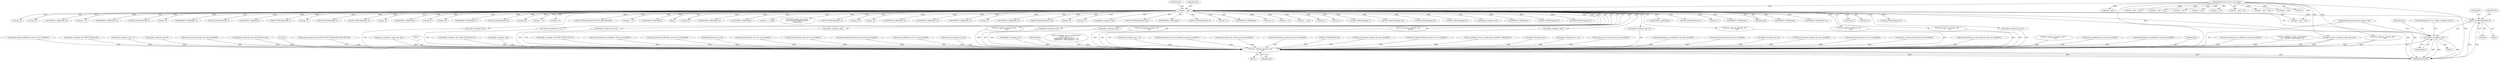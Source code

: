 digraph "0_tcpdump_d10a0f980fe8f9407ab1ffbd612641433ebe175e@array" {
"1000321" [label="(Call,ND_TCHECK2(tptr[0], 4))"];
"1000142" [label="(Call,tptr = pptr)"];
"1000128" [label="(MethodParameterIn,const u_char *pptr)"];
"1000331" [label="(Call,ipaddr_string(ndo, tptr))"];
"1002909" [label="(Call,print_unknown_data(ndo, pptr, \"\n\t    \", len))"];
"1001706" [label="(Call,decode_prefix4(ndo, tptr, len, buf, sizeof(buf)))"];
"1002668" [label="(Call,EXTRACT_32BITS(tptr))"];
"1001430" [label="(Call,decode_labeled_prefix6(ndo, tptr, len, buf, sizeof(buf)))"];
"1002913" [label="(Identifier,len)"];
"1001390" [label="(Call,decode_prefix6(ndo, tptr, len, buf, sizeof(buf)))"];
"1000126" [label="(MethodParameterIn,netdissect_options *ndo)"];
"1000977" [label="(Call,isonsap_string(ndo, tptr, tlen))"];
"1000322" [label="(Call,tptr[0])"];
"1000347" [label="(Call,ND_TCHECK2(tptr[0], 4))"];
"1002354" [label="(Call,tptr+3)"];
"1002378" [label="(Call,print_unknown_data(ndo, tptr, \"\n\t      \", 8))"];
"1000146" [label="(Identifier,tlen)"];
"1001818" [label="(Call,decode_prefix6(ndo, tptr, len, buf, sizeof(buf)))"];
"1001262" [label="(Call,decode_labeled_vpn_prefix4(ndo, tptr, buf, sizeof(buf)))"];
"1002911" [label="(Identifier,pptr)"];
"1002848" [label="(Call,EXTRACT_32BITS(tptr))"];
"1002298" [label="(Call,ipaddr_string(ndo, tptr+2))"];
"1000144" [label="(Identifier,pptr)"];
"1000406" [label="(Call,EXTRACT_16BITS(tptr))"];
"1000326" [label="(Call,ND_PRINT((ndo, \"%s\", ipaddr_string(ndo, tptr))))"];
"1002909" [label="(Call,print_unknown_data(ndo, pptr, \"\n\t    \", len))"];
"1001898" [label="(Call,decode_labeled_vpn_prefix6(ndo, tptr, buf, sizeof(buf)))"];
"1000208" [label="(Call,pptr + len)"];
"1002915" [label="(Literal,1)"];
"1002203" [label="(Call,ipaddr_string(ndo, tptr+4))"];
"1002431" [label="(Call,EXTRACT_24BITS(tptr+2))"];
"1002195" [label="(Call,tptr+2)"];
"1000861" [label="(Call,ip6addr_string(ndo, tptr))"];
"1002910" [label="(Identifier,ndo)"];
"1002200" [label="(Call,tptr+4)"];
"1001691" [label="(Call,tptr < pptr + len)"];
"1000258" [label="(Call,as_printf(ndo, astostr, sizeof(astostr),\n\t\t\t\tas_size == 2 ?\n\t\t\t\tEXTRACT_16BITS(&tptr[2 + i]) :\n\t\t\t\tEXTRACT_32BITS(&tptr[2 + i])))"];
"1002505" [label="(Call,ND_TCHECK2(tptr[0], 8))"];
"1002257" [label="(Call,tptr+2)"];
"1000955" [label="(Call,ipaddr_string(ndo, tptr))"];
"1002308" [label="(Call,tptr+6)"];
"1000128" [label="(MethodParameterIn,const u_char *pptr)"];
"1002224" [label="(Call,EXTRACT_16BITS(tptr+6))"];
"1001167" [label="(Call,tptr < pptr + len)"];
"1002387" [label="(Call,tptr +=8)"];
"1002516" [label="(Call,ipaddr_string(ndo, tptr))"];
"1001169" [label="(Call,pptr + len)"];
"1000408" [label="(Call,ipaddr_string(ndo, tptr + 2))"];
"1001693" [label="(Call,pptr + len)"];
"1001566" [label="(Call,decode_labeled_vpn_clnp_prefix(ndo, tptr, buf, sizeof(buf)))"];
"1001625" [label="(Call,pptr + len)"];
"1002581" [label="(Call,EXTRACT_16BITS(tptr+1))"];
"1000200" [label="(Call,bgp_attr_get_as_size(ndo, atype, pptr, len))"];
"1001930" [label="(Call,decode_labeled_vpn_l2(ndo, tptr, buf, sizeof(buf)))"];
"1001623" [label="(Call,tptr = pptr + len)"];
"1001502" [label="(Call,decode_labeled_vpn_l2(ndo, tptr, buf, sizeof(buf)))"];
"1002395" [label="(Call,ND_TCHECK2(tptr[0], 5))"];
"1002286" [label="(Call,tptr+2)"];
"1002905" [label="(Call,ND_TCHECK2(*pptr,len))"];
"1000143" [label="(Identifier,tptr)"];
"1002194" [label="(Call,EXTRACT_16BITS(tptr+2))"];
"1000598" [label="(Call,ipaddr_string(ndo, tptr))"];
"1002489" [label="(Call,ND_TCHECK2(tptr[0], 4))"];
"1000493" [label="(Call,EXTRACT_32BITS(tptr))"];
"1001858" [label="(Call,decode_labeled_prefix6(ndo, tptr, len, buf, sizeof(buf)))"];
"1002663" [label="(Call,as_printf(ndo, astostr, sizeof(astostr), EXTRACT_32BITS(tptr)))"];
"1000557" [label="(Call,ND_TCHECK2(tptr[0], 4))"];
"1002119" [label="(Call,tptr = pptr + len)"];
"1002536" [label="(Call,ipaddr_string(ndo, tptr))"];
"1000767" [label="(Call,ipaddr_string(ndo, tptr))"];
"1002325" [label="(Call,tptr+6)"];
"1002151" [label="(Call,ND_TCHECK2(tptr[0], 2))"];
"1000206" [label="(Call,tptr < pptr + len)"];
"1000587" [label="(Call,ND_TCHECK2(tptr[0], 4))"];
"1002349" [label="(Call,tptr+2)"];
"1001358" [label="(Call,decode_mdt_vpn_nlri(ndo, tptr, buf, sizeof(buf)))"];
"1000622" [label="(Call,EXTRACT_16BITS(tptr))"];
"1001786" [label="(Call,decode_labeled_vpn_prefix4(ndo, tptr, buf, sizeof(buf)))"];
"1002091" [label="(Call,tptr-3)"];
"1001962" [label="(Call,decode_clnp_prefix(ndo, tptr, buf, sizeof(buf)))"];
"1002358" [label="(Call,tptr+4)"];
"1002242" [label="(Call,EXTRACT_32BITS(tptr+2))"];
"1000445" [label="(Call,ND_TCHECK2(tptr[0], 8))"];
"1002482" [label="(Call,ipaddr_string(ndo, tptr+4))"];
"1002221" [label="(Call,tptr+2)"];
"1002585" [label="(Call,tptr += 3)"];
"1002205" [label="(Call,tptr+4)"];
"1001326" [label="(Call,decode_multicast_vpn(ndo, tptr, buf, sizeof(buf)))"];
"1001534" [label="(Call,decode_clnp_prefix(ndo, tptr, buf, sizeof(buf)))"];
"1001640" [label="(Call,ND_TCHECK2(tptr[0], BGP_MP_NLRI_MINSIZE))"];
"1001294" [label="(Call,decode_rt_routing_info(ndo, tptr, buf, sizeof(buf)))"];
"1002436" [label="(Call,tptr +=5)"];
"1000426" [label="(Call,EXTRACT_32BITS(tptr))"];
"1001092" [label="(Call,print_unknown_data(ndo, tptr, \"\n\t    \", tlen))"];
"1000332" [label="(Identifier,ndo)"];
"1001994" [label="(Call,decode_labeled_vpn_clnp_prefix(ndo, tptr, buf, sizeof(buf)))"];
"1000130" [label="(Block,)"];
"1002058" [label="(Call,decode_multicast_vpn(ndo, tptr, buf, sizeof(buf)))"];
"1000329" [label="(Block,)"];
"1000428" [label="(Call,ipaddr_string(ndo, tptr + 4))"];
"1002225" [label="(Call,tptr+6)"];
"1002368" [label="(Call,EXTRACT_16BITS(tptr+2))"];
"1002635" [label="(Call,print_unknown_data(ndo, tptr,\"\n\t      \", length))"];
"1002109" [label="(Call,print_unknown_data(ndo, tptr-3, \"\n\t    \", tlen))"];
"1000357" [label="(Call,EXTRACT_32BITS(tptr))"];
"1002640" [label="(Call,tptr += length)"];
"1002499" [label="(Call,ipaddr_string(ndo, tptr))"];
"1000170" [label="(Call,tok2str(bgp_origin_values,\n\t\t\t\t\t\t\"Unknown Origin Typecode\",\n\t\t\t\t\t\ttptr[0]))"];
"1000328" [label="(Identifier,ndo)"];
"1002648" [label="(Call,ND_TCHECK2(tptr[0], 4))"];
"1002369" [label="(Call,tptr+2)"];
"1000331" [label="(Call,ipaddr_string(ndo, tptr))"];
"1002237" [label="(Call,as_printf(ndo, astostr, sizeof(astostr),\n\t\t\t    EXTRACT_32BITS(tptr+2)))"];
"1002300" [label="(Call,tptr+2)"];
"1002919" [label="(MethodReturn,RET)"];
"1001222" [label="(Call,decode_labeled_prefix4(ndo, tptr, len, buf, sizeof(buf)))"];
"1000815" [label="(Call,ipaddr_string(ndo, tptr+BGP_VPN_RD_LEN))"];
"1000463" [label="(Call,ipaddr_string(ndo, tptr + 4))"];
"1002357" [label="(Call,EXTRACT_16BITS(tptr+4))"];
"1002256" [label="(Call,EXTRACT_32BITS(tptr+2))"];
"1002461" [label="(Call,ipaddr_string(ndo, tptr+4))"];
"1000325" [label="(Literal,4)"];
"1002026" [label="(Call,decode_mdt_vpn_nlri(ndo, tptr, buf, sizeof(buf)))"];
"1000909" [label="(Call,ip6addr_string(ndo, tptr+BGP_VPN_RD_LEN))"];
"1002199" [label="(Call,EXTRACT_32BITS(tptr+4))"];
"1002331" [label="(Call,tptr+6)"];
"1002284" [label="(Call,ipaddr_string(ndo, tptr+2))"];
"1002246" [label="(Call,EXTRACT_16BITS(tptr+6))"];
"1001018" [label="(Call,isonsap_string(ndo, tptr+BGP_VPN_RD_LEN,tlen-BGP_VPN_RD_LEN))"];
"1000682" [label="(Call,print_unknown_data(ndo, tptr, \"\n\t    \", tlen))"];
"1000333" [label="(Identifier,tptr)"];
"1001073" [label="(Call,ND_TCHECK2(tptr[0], tlen))"];
"1002243" [label="(Call,tptr+2)"];
"1002800" [label="(Call,bgp_attr_print(ndo, atype, tptr, alen))"];
"1002582" [label="(Call,tptr+1)"];
"1002121" [label="(Call,pptr + len)"];
"1002479" [label="(Call,ipaddr_string(ndo, tptr))"];
"1000663" [label="(Call,ND_TCHECK2(tptr[0], tlen))"];
"1002158" [label="(Call,EXTRACT_16BITS(tptr))"];
"1000142" [label="(Call,tptr = pptr)"];
"1000615" [label="(Call,ND_TCHECK2(tptr[0], 3))"];
"1002912" [label="(Literal,\"\n\t    \")"];
"1002247" [label="(Call,tptr+6)"];
"1000567" [label="(Call,ipaddr_string(ndo, tptr))"];
"1001647" [label="(Call,EXTRACT_16BITS(tptr))"];
"1002432" [label="(Call,tptr+2)"];
"1001058" [label="(Call,ip6addr_string(ndo, tptr+BGP_VPN_RD_LEN+3))"];
"1000542" [label="(Call,tptr +=4)"];
"1002904" [label="(Block,)"];
"1002552" [label="(Call,print_unknown_data(ndo, tptr, \"\n\t      \", tlen))"];
"1001097" [label="(Call,tptr += tlen)"];
"1002315" [label="(Call,tptr+7)"];
"1002403" [label="(Call,tptr+1)"];
"1002219" [label="(Call,ipaddr_string(ndo, tptr+2))"];
"1000486" [label="(Call,ND_TCHECK2(tptr[0], 4))"];
"1001615" [label="(Call,print_unknown_data(ndo, tptr, \"\n\t    \", tlen))"];
"1001038" [label="(Call,ipaddr_string(ndo, tptr+BGP_VPN_RD_LEN+4))"];
"1001470" [label="(Call,decode_labeled_vpn_prefix6(ndo, tptr, buf, sizeof(buf)))"];
"1000385" [label="(Call,ND_TCHECK2(tptr[0], len))"];
"1001746" [label="(Call,decode_labeled_prefix4(ndo, tptr, len, buf, sizeof(buf)))"];
"1000129" [label="(MethodParameterIn,u_int len)"];
"1000320" [label="(Block,)"];
"1002468" [label="(Call,ND_TCHECK2(tptr[0], 8))"];
"1000321" [label="(Call,ND_TCHECK2(tptr[0], 4))"];
"1002447" [label="(Call,ND_TCHECK2(tptr[0], 8))"];
"1002458" [label="(Call,ipaddr_string(ndo, tptr))"];
"1000461" [label="(Call,EXTRACT_32BITS(tptr))"];
"1002570" [label="(Call,ND_TCHECK2(tptr[0], 3))"];
"1001182" [label="(Call,decode_prefix4(ndo, tptr, len, buf, sizeof(buf)))"];
"1002890" [label="(Call,print_unknown_data(ndo, pptr, \"\n\t    \", len))"];
"1002525" [label="(Call,ND_TCHECK2(tptr[0], 8))"];
"1000321" -> "1000320"  [label="AST: "];
"1000321" -> "1000325"  [label="CFG: "];
"1000322" -> "1000321"  [label="AST: "];
"1000325" -> "1000321"  [label="AST: "];
"1000328" -> "1000321"  [label="CFG: "];
"1000321" -> "1002919"  [label="DDG: "];
"1000321" -> "1002919"  [label="DDG: "];
"1000142" -> "1000321"  [label="DDG: "];
"1000321" -> "1000331"  [label="DDG: "];
"1000142" -> "1000130"  [label="AST: "];
"1000142" -> "1000144"  [label="CFG: "];
"1000143" -> "1000142"  [label="AST: "];
"1000144" -> "1000142"  [label="AST: "];
"1000146" -> "1000142"  [label="CFG: "];
"1000142" -> "1002919"  [label="DDG: "];
"1000142" -> "1002919"  [label="DDG: "];
"1000128" -> "1000142"  [label="DDG: "];
"1000142" -> "1000170"  [label="DDG: "];
"1000142" -> "1000206"  [label="DDG: "];
"1000142" -> "1000331"  [label="DDG: "];
"1000142" -> "1000347"  [label="DDG: "];
"1000142" -> "1000357"  [label="DDG: "];
"1000142" -> "1000385"  [label="DDG: "];
"1000142" -> "1000406"  [label="DDG: "];
"1000142" -> "1000426"  [label="DDG: "];
"1000142" -> "1000445"  [label="DDG: "];
"1000142" -> "1000461"  [label="DDG: "];
"1000142" -> "1000486"  [label="DDG: "];
"1000142" -> "1000493"  [label="DDG: "];
"1000142" -> "1000542"  [label="DDG: "];
"1000142" -> "1000557"  [label="DDG: "];
"1000142" -> "1000567"  [label="DDG: "];
"1000142" -> "1000587"  [label="DDG: "];
"1000142" -> "1000598"  [label="DDG: "];
"1000142" -> "1000615"  [label="DDG: "];
"1000142" -> "1000622"  [label="DDG: "];
"1000142" -> "1000663"  [label="DDG: "];
"1000142" -> "1000682"  [label="DDG: "];
"1000142" -> "1001073"  [label="DDG: "];
"1000142" -> "1001092"  [label="DDG: "];
"1000142" -> "1001097"  [label="DDG: "];
"1000142" -> "1001615"  [label="DDG: "];
"1000142" -> "1001640"  [label="DDG: "];
"1000142" -> "1001647"  [label="DDG: "];
"1000142" -> "1002091"  [label="DDG: "];
"1000142" -> "1002151"  [label="DDG: "];
"1000142" -> "1002158"  [label="DDG: "];
"1000142" -> "1002194"  [label="DDG: "];
"1000142" -> "1002195"  [label="DDG: "];
"1000142" -> "1002199"  [label="DDG: "];
"1000142" -> "1002200"  [label="DDG: "];
"1000142" -> "1002203"  [label="DDG: "];
"1000142" -> "1002205"  [label="DDG: "];
"1000142" -> "1002219"  [label="DDG: "];
"1000142" -> "1002221"  [label="DDG: "];
"1000142" -> "1002224"  [label="DDG: "];
"1000142" -> "1002225"  [label="DDG: "];
"1000142" -> "1002242"  [label="DDG: "];
"1000142" -> "1002243"  [label="DDG: "];
"1000142" -> "1002246"  [label="DDG: "];
"1000142" -> "1002247"  [label="DDG: "];
"1000142" -> "1002256"  [label="DDG: "];
"1000142" -> "1002257"  [label="DDG: "];
"1000142" -> "1002284"  [label="DDG: "];
"1000142" -> "1002286"  [label="DDG: "];
"1000142" -> "1002298"  [label="DDG: "];
"1000142" -> "1002300"  [label="DDG: "];
"1000142" -> "1002308"  [label="DDG: "];
"1000142" -> "1002315"  [label="DDG: "];
"1000142" -> "1002325"  [label="DDG: "];
"1000142" -> "1002331"  [label="DDG: "];
"1000142" -> "1002349"  [label="DDG: "];
"1000142" -> "1002354"  [label="DDG: "];
"1000142" -> "1002357"  [label="DDG: "];
"1000142" -> "1002358"  [label="DDG: "];
"1000142" -> "1002368"  [label="DDG: "];
"1000142" -> "1002369"  [label="DDG: "];
"1000142" -> "1002378"  [label="DDG: "];
"1000142" -> "1002387"  [label="DDG: "];
"1000142" -> "1002395"  [label="DDG: "];
"1000142" -> "1002403"  [label="DDG: "];
"1000142" -> "1002431"  [label="DDG: "];
"1000142" -> "1002432"  [label="DDG: "];
"1000142" -> "1002436"  [label="DDG: "];
"1000142" -> "1002447"  [label="DDG: "];
"1000142" -> "1002458"  [label="DDG: "];
"1000142" -> "1002468"  [label="DDG: "];
"1000142" -> "1002479"  [label="DDG: "];
"1000142" -> "1002489"  [label="DDG: "];
"1000142" -> "1002499"  [label="DDG: "];
"1000142" -> "1002505"  [label="DDG: "];
"1000142" -> "1002516"  [label="DDG: "];
"1000142" -> "1002525"  [label="DDG: "];
"1000142" -> "1002536"  [label="DDG: "];
"1000142" -> "1002552"  [label="DDG: "];
"1000142" -> "1002570"  [label="DDG: "];
"1000142" -> "1002581"  [label="DDG: "];
"1000142" -> "1002582"  [label="DDG: "];
"1000142" -> "1002585"  [label="DDG: "];
"1000142" -> "1002635"  [label="DDG: "];
"1000142" -> "1002640"  [label="DDG: "];
"1000142" -> "1002648"  [label="DDG: "];
"1000142" -> "1002668"  [label="DDG: "];
"1000142" -> "1002848"  [label="DDG: "];
"1000128" -> "1000125"  [label="AST: "];
"1000128" -> "1002919"  [label="DDG: "];
"1000128" -> "1000200"  [label="DDG: "];
"1000128" -> "1000206"  [label="DDG: "];
"1000128" -> "1000208"  [label="DDG: "];
"1000128" -> "1001167"  [label="DDG: "];
"1000128" -> "1001169"  [label="DDG: "];
"1000128" -> "1001623"  [label="DDG: "];
"1000128" -> "1001625"  [label="DDG: "];
"1000128" -> "1001691"  [label="DDG: "];
"1000128" -> "1001693"  [label="DDG: "];
"1000128" -> "1002119"  [label="DDG: "];
"1000128" -> "1002121"  [label="DDG: "];
"1000128" -> "1002890"  [label="DDG: "];
"1000128" -> "1002909"  [label="DDG: "];
"1000331" -> "1000329"  [label="AST: "];
"1000331" -> "1000333"  [label="CFG: "];
"1000332" -> "1000331"  [label="AST: "];
"1000333" -> "1000331"  [label="AST: "];
"1000326" -> "1000331"  [label="CFG: "];
"1000331" -> "1002919"  [label="DDG: "];
"1000331" -> "1002919"  [label="DDG: "];
"1000331" -> "1002919"  [label="DDG: "];
"1000126" -> "1000331"  [label="DDG: "];
"1000331" -> "1002909"  [label="DDG: "];
"1002909" -> "1002904"  [label="AST: "];
"1002909" -> "1002913"  [label="CFG: "];
"1002910" -> "1002909"  [label="AST: "];
"1002911" -> "1002909"  [label="AST: "];
"1002912" -> "1002909"  [label="AST: "];
"1002913" -> "1002909"  [label="AST: "];
"1002915" -> "1002909"  [label="CFG: "];
"1002909" -> "1002919"  [label="DDG: "];
"1002909" -> "1002919"  [label="DDG: "];
"1002909" -> "1002919"  [label="DDG: "];
"1002909" -> "1002919"  [label="DDG: "];
"1000682" -> "1002909"  [label="DDG: "];
"1002058" -> "1002909"  [label="DDG: "];
"1001018" -> "1002909"  [label="DDG: "];
"1001706" -> "1002909"  [label="DDG: "];
"1002026" -> "1002909"  [label="DDG: "];
"1001470" -> "1002909"  [label="DDG: "];
"1002552" -> "1002909"  [label="DDG: "];
"1001390" -> "1002909"  [label="DDG: "];
"1000861" -> "1002909"  [label="DDG: "];
"1002890" -> "1002909"  [label="DDG: "];
"1002890" -> "1002909"  [label="DDG: "];
"1000258" -> "1002909"  [label="DDG: "];
"1001294" -> "1002909"  [label="DDG: "];
"1002461" -> "1002909"  [label="DDG: "];
"1001566" -> "1002909"  [label="DDG: "];
"1001222" -> "1002909"  [label="DDG: "];
"1000815" -> "1002909"  [label="DDG: "];
"1001858" -> "1002909"  [label="DDG: "];
"1001818" -> "1002909"  [label="DDG: "];
"1000200" -> "1002909"  [label="DDG: "];
"1000200" -> "1002909"  [label="DDG: "];
"1000598" -> "1002909"  [label="DDG: "];
"1001746" -> "1002909"  [label="DDG: "];
"1002284" -> "1002909"  [label="DDG: "];
"1001534" -> "1002909"  [label="DDG: "];
"1002482" -> "1002909"  [label="DDG: "];
"1000567" -> "1002909"  [label="DDG: "];
"1001962" -> "1002909"  [label="DDG: "];
"1002219" -> "1002909"  [label="DDG: "];
"1000408" -> "1002909"  [label="DDG: "];
"1002663" -> "1002909"  [label="DDG: "];
"1002635" -> "1002909"  [label="DDG: "];
"1001358" -> "1002909"  [label="DDG: "];
"1001786" -> "1002909"  [label="DDG: "];
"1002203" -> "1002909"  [label="DDG: "];
"1001262" -> "1002909"  [label="DDG: "];
"1002536" -> "1002909"  [label="DDG: "];
"1001898" -> "1002909"  [label="DDG: "];
"1002499" -> "1002909"  [label="DDG: "];
"1002298" -> "1002909"  [label="DDG: "];
"1001615" -> "1002909"  [label="DDG: "];
"1001182" -> "1002909"  [label="DDG: "];
"1002378" -> "1002909"  [label="DDG: "];
"1000909" -> "1002909"  [label="DDG: "];
"1000463" -> "1002909"  [label="DDG: "];
"1002109" -> "1002909"  [label="DDG: "];
"1002516" -> "1002909"  [label="DDG: "];
"1002237" -> "1002909"  [label="DDG: "];
"1001092" -> "1002909"  [label="DDG: "];
"1002800" -> "1002909"  [label="DDG: "];
"1001930" -> "1002909"  [label="DDG: "];
"1001058" -> "1002909"  [label="DDG: "];
"1001326" -> "1002909"  [label="DDG: "];
"1000977" -> "1002909"  [label="DDG: "];
"1000955" -> "1002909"  [label="DDG: "];
"1000428" -> "1002909"  [label="DDG: "];
"1001994" -> "1002909"  [label="DDG: "];
"1000767" -> "1002909"  [label="DDG: "];
"1001038" -> "1002909"  [label="DDG: "];
"1001430" -> "1002909"  [label="DDG: "];
"1001502" -> "1002909"  [label="DDG: "];
"1000126" -> "1002909"  [label="DDG: "];
"1002905" -> "1002909"  [label="DDG: "];
"1000129" -> "1002909"  [label="DDG: "];
}
